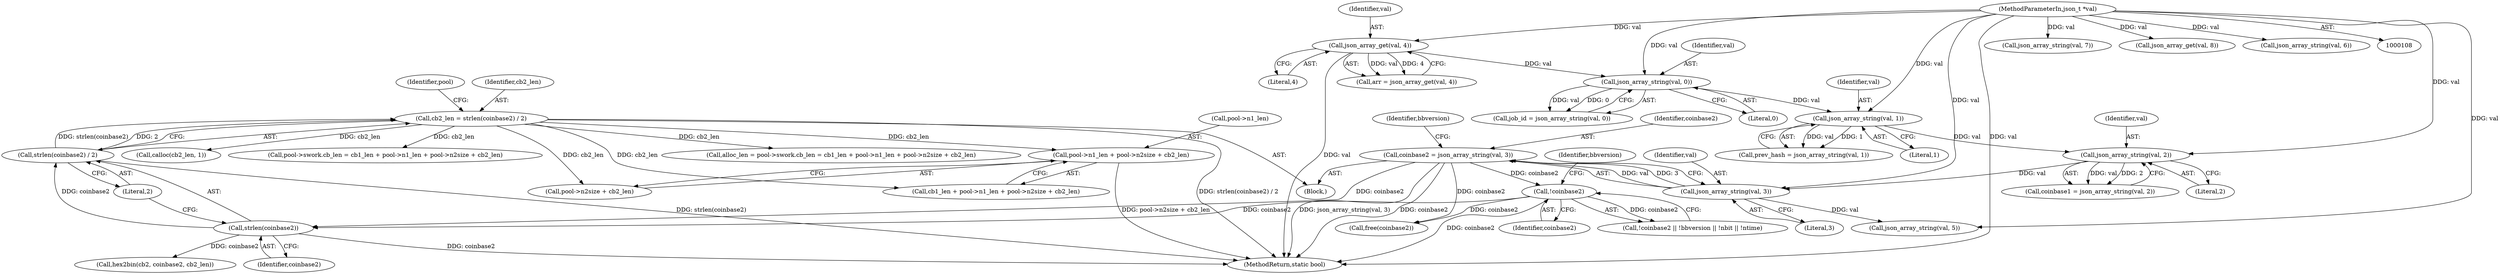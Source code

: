 digraph "0_sgminer_910c36089940e81fb85c65b8e63dcd2fac71470c@pointer" {
"1000341" [label="(Call,pool->n1_len + pool->n2size + cb2_len)"];
"1000297" [label="(Call,cb2_len = strlen(coinbase2) / 2)"];
"1000299" [label="(Call,strlen(coinbase2) / 2)"];
"1000300" [label="(Call,strlen(coinbase2))"];
"1000165" [label="(Call,coinbase2 = json_array_string(val, 3))"];
"1000167" [label="(Call,json_array_string(val, 3))"];
"1000162" [label="(Call,json_array_string(val, 2))"];
"1000157" [label="(Call,json_array_string(val, 1))"];
"1000152" [label="(Call,json_array_string(val, 0))"];
"1000135" [label="(Call,json_array_get(val, 4))"];
"1000110" [label="(MethodParameterIn,json_t *val)"];
"1000202" [label="(Call,!coinbase2)"];
"1000299" [label="(Call,strlen(coinbase2) / 2)"];
"1000302" [label="(Literal,2)"];
"1000768" [label="(MethodReturn,static bool)"];
"1000625" [label="(Call,calloc(cb2_len, 1))"];
"1000162" [label="(Call,json_array_string(val, 2))"];
"1000155" [label="(Call,prev_hash = json_array_string(val, 1))"];
"1000306" [label="(Identifier,pool)"];
"1000182" [label="(Call,json_array_string(val, 7))"];
"1000172" [label="(Call,json_array_string(val, 5))"];
"1000166" [label="(Identifier,coinbase2)"];
"1000160" [label="(Call,coinbase1 = json_array_string(val, 2))"];
"1000333" [label="(Call,pool->swork.cb_len = cb1_len + pool->n1_len + pool->n2size + cb2_len)"];
"1000163" [label="(Identifier,val)"];
"1000342" [label="(Call,pool->n1_len)"];
"1000169" [label="(Literal,3)"];
"1000168" [label="(Identifier,val)"];
"1000206" [label="(Identifier,bbversion)"];
"1000154" [label="(Literal,0)"];
"1000153" [label="(Identifier,val)"];
"1000152" [label="(Call,json_array_string(val, 0))"];
"1000188" [label="(Call,json_array_get(val, 8))"];
"1000136" [label="(Identifier,val)"];
"1000135" [label="(Call,json_array_get(val, 4))"];
"1000203" [label="(Identifier,coinbase2)"];
"1000150" [label="(Call,job_id = json_array_string(val, 0))"];
"1000137" [label="(Literal,4)"];
"1000164" [label="(Literal,2)"];
"1000345" [label="(Call,pool->n2size + cb2_len)"];
"1000341" [label="(Call,pool->n1_len + pool->n2size + cb2_len)"];
"1000202" [label="(Call,!coinbase2)"];
"1000167" [label="(Call,json_array_string(val, 3))"];
"1000159" [label="(Literal,1)"];
"1000177" [label="(Call,json_array_string(val, 6))"];
"1000157" [label="(Call,json_array_string(val, 1))"];
"1000331" [label="(Call,alloc_len = pool->swork.cb_len = cb1_len + pool->n1_len + pool->n2size + cb2_len)"];
"1000201" [label="(Call,!coinbase2 || !bbversion || !nbit || !ntime)"];
"1000301" [label="(Identifier,coinbase2)"];
"1000133" [label="(Call,arr = json_array_get(val, 4))"];
"1000635" [label="(Call,hex2bin(cb2, coinbase2, cb2_len))"];
"1000111" [label="(Block,)"];
"1000339" [label="(Call,cb1_len + pool->n1_len + pool->n2size + cb2_len)"];
"1000298" [label="(Identifier,cb2_len)"];
"1000300" [label="(Call,strlen(coinbase2))"];
"1000171" [label="(Identifier,bbversion)"];
"1000110" [label="(MethodParameterIn,json_t *val)"];
"1000165" [label="(Call,coinbase2 = json_array_string(val, 3))"];
"1000227" [label="(Call,free(coinbase2))"];
"1000297" [label="(Call,cb2_len = strlen(coinbase2) / 2)"];
"1000158" [label="(Identifier,val)"];
"1000341" -> "1000339"  [label="AST: "];
"1000341" -> "1000345"  [label="CFG: "];
"1000342" -> "1000341"  [label="AST: "];
"1000345" -> "1000341"  [label="AST: "];
"1000339" -> "1000341"  [label="CFG: "];
"1000341" -> "1000768"  [label="DDG: pool->n2size + cb2_len"];
"1000297" -> "1000341"  [label="DDG: cb2_len"];
"1000297" -> "1000111"  [label="AST: "];
"1000297" -> "1000299"  [label="CFG: "];
"1000298" -> "1000297"  [label="AST: "];
"1000299" -> "1000297"  [label="AST: "];
"1000306" -> "1000297"  [label="CFG: "];
"1000297" -> "1000768"  [label="DDG: strlen(coinbase2) / 2"];
"1000299" -> "1000297"  [label="DDG: strlen(coinbase2)"];
"1000299" -> "1000297"  [label="DDG: 2"];
"1000297" -> "1000331"  [label="DDG: cb2_len"];
"1000297" -> "1000333"  [label="DDG: cb2_len"];
"1000297" -> "1000339"  [label="DDG: cb2_len"];
"1000297" -> "1000345"  [label="DDG: cb2_len"];
"1000297" -> "1000625"  [label="DDG: cb2_len"];
"1000299" -> "1000302"  [label="CFG: "];
"1000300" -> "1000299"  [label="AST: "];
"1000302" -> "1000299"  [label="AST: "];
"1000299" -> "1000768"  [label="DDG: strlen(coinbase2)"];
"1000300" -> "1000299"  [label="DDG: coinbase2"];
"1000300" -> "1000301"  [label="CFG: "];
"1000301" -> "1000300"  [label="AST: "];
"1000302" -> "1000300"  [label="CFG: "];
"1000300" -> "1000768"  [label="DDG: coinbase2"];
"1000165" -> "1000300"  [label="DDG: coinbase2"];
"1000202" -> "1000300"  [label="DDG: coinbase2"];
"1000300" -> "1000635"  [label="DDG: coinbase2"];
"1000165" -> "1000111"  [label="AST: "];
"1000165" -> "1000167"  [label="CFG: "];
"1000166" -> "1000165"  [label="AST: "];
"1000167" -> "1000165"  [label="AST: "];
"1000171" -> "1000165"  [label="CFG: "];
"1000165" -> "1000768"  [label="DDG: coinbase2"];
"1000165" -> "1000768"  [label="DDG: json_array_string(val, 3)"];
"1000167" -> "1000165"  [label="DDG: val"];
"1000167" -> "1000165"  [label="DDG: 3"];
"1000165" -> "1000202"  [label="DDG: coinbase2"];
"1000165" -> "1000227"  [label="DDG: coinbase2"];
"1000167" -> "1000169"  [label="CFG: "];
"1000168" -> "1000167"  [label="AST: "];
"1000169" -> "1000167"  [label="AST: "];
"1000162" -> "1000167"  [label="DDG: val"];
"1000110" -> "1000167"  [label="DDG: val"];
"1000167" -> "1000172"  [label="DDG: val"];
"1000162" -> "1000160"  [label="AST: "];
"1000162" -> "1000164"  [label="CFG: "];
"1000163" -> "1000162"  [label="AST: "];
"1000164" -> "1000162"  [label="AST: "];
"1000160" -> "1000162"  [label="CFG: "];
"1000162" -> "1000160"  [label="DDG: val"];
"1000162" -> "1000160"  [label="DDG: 2"];
"1000157" -> "1000162"  [label="DDG: val"];
"1000110" -> "1000162"  [label="DDG: val"];
"1000157" -> "1000155"  [label="AST: "];
"1000157" -> "1000159"  [label="CFG: "];
"1000158" -> "1000157"  [label="AST: "];
"1000159" -> "1000157"  [label="AST: "];
"1000155" -> "1000157"  [label="CFG: "];
"1000157" -> "1000155"  [label="DDG: val"];
"1000157" -> "1000155"  [label="DDG: 1"];
"1000152" -> "1000157"  [label="DDG: val"];
"1000110" -> "1000157"  [label="DDG: val"];
"1000152" -> "1000150"  [label="AST: "];
"1000152" -> "1000154"  [label="CFG: "];
"1000153" -> "1000152"  [label="AST: "];
"1000154" -> "1000152"  [label="AST: "];
"1000150" -> "1000152"  [label="CFG: "];
"1000152" -> "1000150"  [label="DDG: val"];
"1000152" -> "1000150"  [label="DDG: 0"];
"1000135" -> "1000152"  [label="DDG: val"];
"1000110" -> "1000152"  [label="DDG: val"];
"1000135" -> "1000133"  [label="AST: "];
"1000135" -> "1000137"  [label="CFG: "];
"1000136" -> "1000135"  [label="AST: "];
"1000137" -> "1000135"  [label="AST: "];
"1000133" -> "1000135"  [label="CFG: "];
"1000135" -> "1000768"  [label="DDG: val"];
"1000135" -> "1000133"  [label="DDG: val"];
"1000135" -> "1000133"  [label="DDG: 4"];
"1000110" -> "1000135"  [label="DDG: val"];
"1000110" -> "1000108"  [label="AST: "];
"1000110" -> "1000768"  [label="DDG: val"];
"1000110" -> "1000172"  [label="DDG: val"];
"1000110" -> "1000177"  [label="DDG: val"];
"1000110" -> "1000182"  [label="DDG: val"];
"1000110" -> "1000188"  [label="DDG: val"];
"1000202" -> "1000201"  [label="AST: "];
"1000202" -> "1000203"  [label="CFG: "];
"1000203" -> "1000202"  [label="AST: "];
"1000206" -> "1000202"  [label="CFG: "];
"1000201" -> "1000202"  [label="CFG: "];
"1000202" -> "1000768"  [label="DDG: coinbase2"];
"1000202" -> "1000201"  [label="DDG: coinbase2"];
"1000202" -> "1000227"  [label="DDG: coinbase2"];
}
